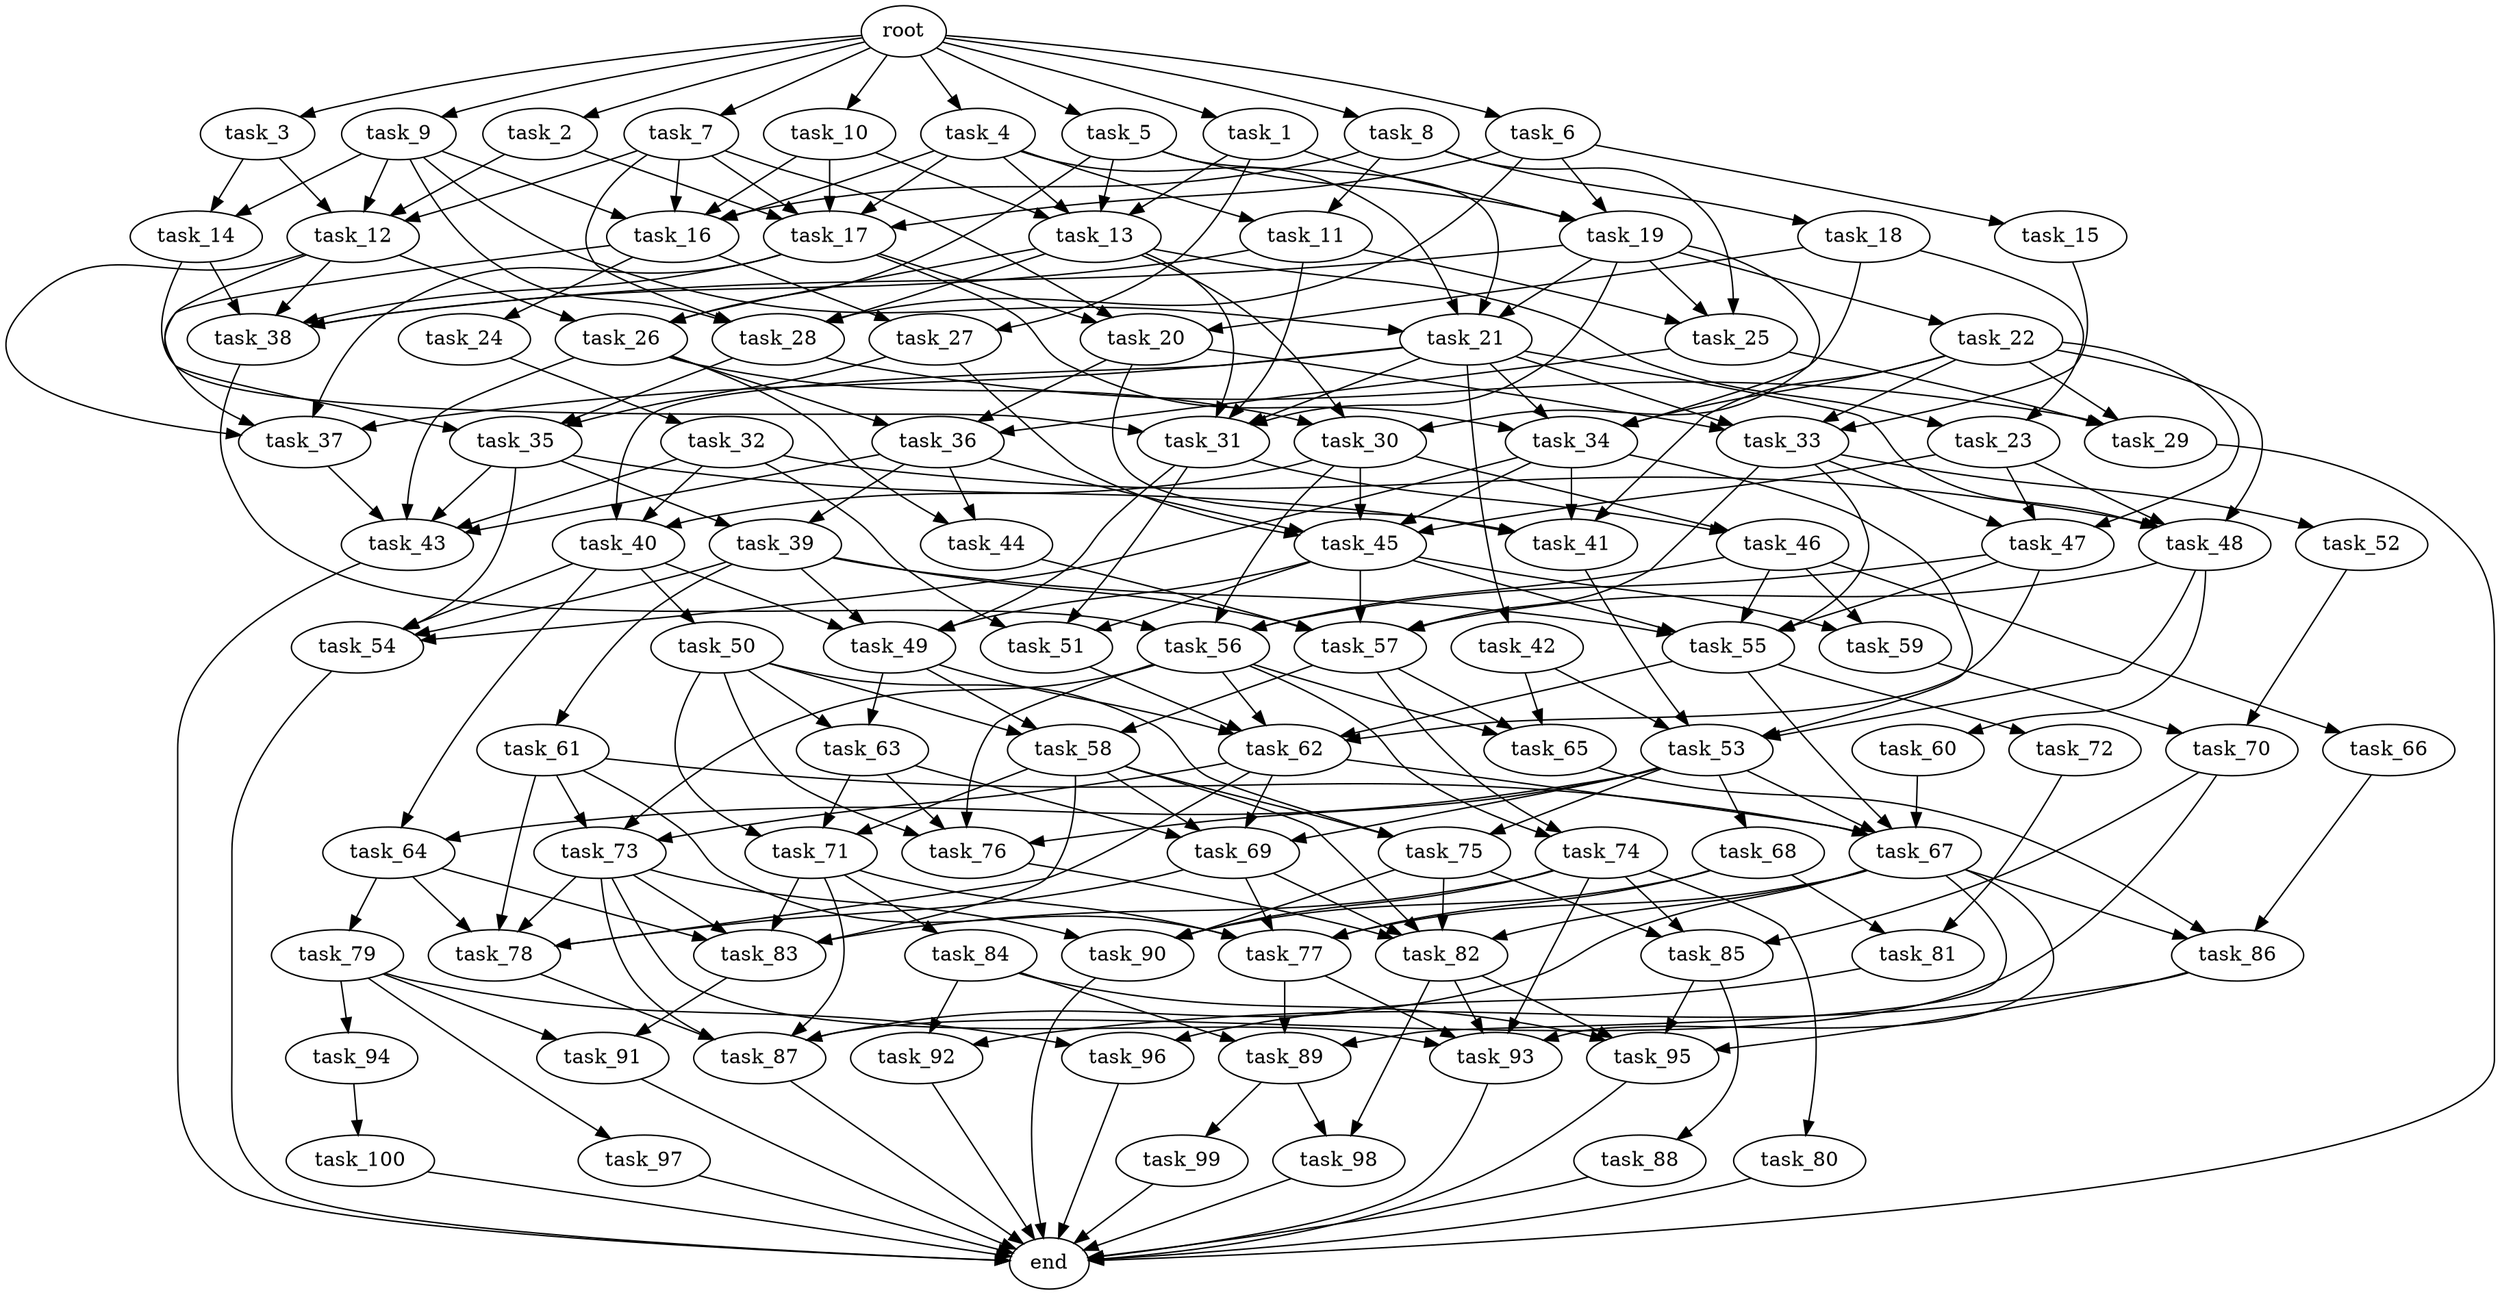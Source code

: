 digraph G {
  task_75 [size="6.475521e+10"];
  task_100 [size="2.803325e+11"];
  task_92 [size="5.243502e+11"];
  task_19 [size="3.792533e+11"];
  task_68 [size="4.275171e+11"];
  task_71 [size="1.799771e+11"];
  task_60 [size="9.500856e+11"];
  task_73 [size="6.879987e+11"];
  task_50 [size="7.804719e+11"];
  task_31 [size="5.795828e+11"];
  task_10 [size="5.630425e+11"];
  task_49 [size="1.645301e+11"];
  task_88 [size="5.513969e+11"];
  task_12 [size="7.328518e+11"];
  task_79 [size="3.677943e+11"];
  task_37 [size="2.366333e+10"];
  task_61 [size="8.274537e+11"];
  task_42 [size="2.116942e+11"];
  task_51 [size="8.428950e+11"];
  root [size="0.000000e+00"];
  task_56 [size="3.799466e+09"];
  task_95 [size="4.860593e+11"];
  task_22 [size="8.134122e+11"];
  task_32 [size="1.566720e+11"];
  task_25 [size="9.858522e+11"];
  task_99 [size="3.342433e+11"];
  task_96 [size="3.456919e+11"];
  task_36 [size="8.046112e+11"];
  task_16 [size="5.146668e+11"];
  task_33 [size="2.907850e+11"];
  task_27 [size="4.554022e+11"];
  task_89 [size="4.106958e+11"];
  end [size="0.000000e+00"];
  task_7 [size="9.458098e+11"];
  task_26 [size="5.450647e+10"];
  task_87 [size="5.489630e+11"];
  task_2 [size="3.975467e+11"];
  task_21 [size="1.787209e+10"];
  task_28 [size="1.307149e+11"];
  task_69 [size="7.365834e+11"];
  task_13 [size="7.261700e+11"];
  task_48 [size="7.181252e+11"];
  task_55 [size="6.325312e+11"];
  task_81 [size="8.151784e+11"];
  task_11 [size="7.695661e+11"];
  task_5 [size="8.701950e+11"];
  task_62 [size="8.115235e+11"];
  task_93 [size="7.611423e+11"];
  task_54 [size="6.541259e+11"];
  task_52 [size="9.791288e+11"];
  task_29 [size="1.593367e+11"];
  task_85 [size="8.930787e+11"];
  task_44 [size="9.240087e+11"];
  task_8 [size="5.717990e+11"];
  task_38 [size="6.075506e+11"];
  task_9 [size="5.824872e+11"];
  task_63 [size="9.176196e+11"];
  task_65 [size="4.682431e+11"];
  task_59 [size="4.456025e+11"];
  task_34 [size="3.275053e+11"];
  task_20 [size="8.109920e+11"];
  task_1 [size="6.315512e+11"];
  task_23 [size="6.264443e+11"];
  task_6 [size="1.522478e+11"];
  task_74 [size="1.354755e+11"];
  task_97 [size="7.901397e+11"];
  task_57 [size="7.882067e+11"];
  task_67 [size="8.589261e+10"];
  task_64 [size="9.787670e+11"];
  task_66 [size="5.066924e+10"];
  task_45 [size="5.927540e+11"];
  task_82 [size="5.076779e+11"];
  task_86 [size="1.230845e+11"];
  task_40 [size="5.510402e+11"];
  task_84 [size="9.980346e+11"];
  task_17 [size="4.669921e+11"];
  task_15 [size="2.097741e+10"];
  task_43 [size="9.877741e+11"];
  task_53 [size="5.503844e+11"];
  task_4 [size="8.795156e+11"];
  task_76 [size="2.499766e+11"];
  task_77 [size="9.766167e+11"];
  task_30 [size="6.374299e+11"];
  task_72 [size="8.842772e+11"];
  task_94 [size="5.474199e+11"];
  task_80 [size="7.429753e+11"];
  task_46 [size="2.646130e+11"];
  task_90 [size="5.983533e+11"];
  task_39 [size="6.395760e+11"];
  task_14 [size="7.003301e+11"];
  task_18 [size="9.773677e+10"];
  task_3 [size="2.363555e+11"];
  task_24 [size="9.121668e+11"];
  task_98 [size="9.755472e+11"];
  task_35 [size="6.516285e+11"];
  task_58 [size="7.761714e+11"];
  task_78 [size="5.617938e+11"];
  task_47 [size="2.214144e+11"];
  task_83 [size="1.552924e+11"];
  task_70 [size="2.316218e+11"];
  task_91 [size="4.212168e+11"];
  task_41 [size="6.064246e+11"];

  task_75 -> task_82 [size="1.015356e+08"];
  task_75 -> task_85 [size="2.976929e+08"];
  task_75 -> task_90 [size="1.495883e+08"];
  task_100 -> end [size="1.000000e-12"];
  task_92 -> end [size="1.000000e-12"];
  task_19 -> task_34 [size="8.187633e+07"];
  task_19 -> task_38 [size="1.215101e+08"];
  task_19 -> task_21 [size="4.468024e+06"];
  task_19 -> task_25 [size="3.286174e+08"];
  task_19 -> task_31 [size="1.159166e+08"];
  task_19 -> task_22 [size="8.134122e+08"];
  task_68 -> task_77 [size="1.953233e+08"];
  task_68 -> task_81 [size="4.075892e+08"];
  task_68 -> task_90 [size="1.495883e+08"];
  task_71 -> task_77 [size="1.953233e+08"];
  task_71 -> task_83 [size="3.105848e+07"];
  task_71 -> task_87 [size="1.097926e+08"];
  task_71 -> task_84 [size="9.980346e+08"];
  task_60 -> task_67 [size="1.717852e+07"];
  task_73 -> task_78 [size="1.123588e+08"];
  task_73 -> task_90 [size="1.495883e+08"];
  task_73 -> task_83 [size="3.105848e+07"];
  task_73 -> task_87 [size="1.097926e+08"];
  task_73 -> task_93 [size="1.522285e+08"];
  task_50 -> task_75 [size="2.158507e+07"];
  task_50 -> task_76 [size="6.249416e+07"];
  task_50 -> task_58 [size="2.587238e+08"];
  task_50 -> task_71 [size="5.999235e+07"];
  task_50 -> task_63 [size="4.588098e+08"];
  task_31 -> task_49 [size="4.113254e+07"];
  task_31 -> task_51 [size="2.809650e+08"];
  task_31 -> task_46 [size="1.323065e+08"];
  task_10 -> task_13 [size="1.815425e+08"];
  task_10 -> task_16 [size="1.029334e+08"];
  task_10 -> task_17 [size="9.339842e+07"];
  task_49 -> task_58 [size="2.587238e+08"];
  task_49 -> task_63 [size="4.588098e+08"];
  task_49 -> task_62 [size="1.623047e+08"];
  task_88 -> end [size="1.000000e-12"];
  task_12 -> task_37 [size="5.915833e+06"];
  task_12 -> task_35 [size="2.172095e+08"];
  task_12 -> task_26 [size="1.816882e+07"];
  task_12 -> task_38 [size="1.215101e+08"];
  task_79 -> task_91 [size="2.106084e+08"];
  task_79 -> task_94 [size="5.474199e+08"];
  task_79 -> task_96 [size="1.728460e+08"];
  task_79 -> task_97 [size="7.901397e+08"];
  task_37 -> task_43 [size="1.975548e+08"];
  task_61 -> task_77 [size="1.953233e+08"];
  task_61 -> task_78 [size="1.123588e+08"];
  task_61 -> task_73 [size="2.293329e+08"];
  task_61 -> task_67 [size="1.717852e+07"];
  task_42 -> task_53 [size="1.375961e+08"];
  task_42 -> task_65 [size="1.560810e+08"];
  task_51 -> task_62 [size="1.623047e+08"];
  root -> task_4 [size="1.000000e-12"];
  root -> task_7 [size="1.000000e-12"];
  root -> task_9 [size="1.000000e-12"];
  root -> task_1 [size="1.000000e-12"];
  root -> task_5 [size="1.000000e-12"];
  root -> task_2 [size="1.000000e-12"];
  root -> task_3 [size="1.000000e-12"];
  root -> task_6 [size="1.000000e-12"];
  root -> task_10 [size="1.000000e-12"];
  root -> task_8 [size="1.000000e-12"];
  task_56 -> task_76 [size="6.249416e+07"];
  task_56 -> task_62 [size="1.623047e+08"];
  task_56 -> task_73 [size="2.293329e+08"];
  task_56 -> task_65 [size="1.560810e+08"];
  task_56 -> task_74 [size="6.773777e+07"];
  task_95 -> end [size="1.000000e-12"];
  task_22 -> task_34 [size="8.187633e+07"];
  task_22 -> task_47 [size="7.380480e+07"];
  task_22 -> task_33 [size="7.269625e+07"];
  task_22 -> task_48 [size="1.795313e+08"];
  task_22 -> task_41 [size="1.516061e+08"];
  task_22 -> task_29 [size="5.311225e+07"];
  task_32 -> task_48 [size="1.795313e+08"];
  task_32 -> task_43 [size="1.975548e+08"];
  task_32 -> task_40 [size="1.836801e+08"];
  task_32 -> task_51 [size="2.809650e+08"];
  task_25 -> task_36 [size="2.682037e+08"];
  task_25 -> task_29 [size="5.311225e+07"];
  task_99 -> end [size="1.000000e-12"];
  task_96 -> end [size="1.000000e-12"];
  task_36 -> task_45 [size="1.185508e+08"];
  task_36 -> task_43 [size="1.975548e+08"];
  task_36 -> task_39 [size="3.197880e+08"];
  task_36 -> task_44 [size="4.620043e+08"];
  task_16 -> task_37 [size="5.915833e+06"];
  task_16 -> task_24 [size="9.121668e+08"];
  task_16 -> task_27 [size="2.277011e+08"];
  task_33 -> task_47 [size="7.380480e+07"];
  task_33 -> task_57 [size="1.576413e+08"];
  task_33 -> task_55 [size="1.265062e+08"];
  task_33 -> task_52 [size="9.791288e+08"];
  task_27 -> task_45 [size="1.185508e+08"];
  task_27 -> task_35 [size="2.172095e+08"];
  task_89 -> task_98 [size="4.877736e+08"];
  task_89 -> task_99 [size="3.342433e+08"];
  task_7 -> task_12 [size="1.832129e+08"];
  task_7 -> task_17 [size="9.339842e+07"];
  task_7 -> task_28 [size="3.267873e+07"];
  task_7 -> task_16 [size="1.029334e+08"];
  task_7 -> task_20 [size="2.703307e+08"];
  task_26 -> task_36 [size="2.682037e+08"];
  task_26 -> task_43 [size="1.975548e+08"];
  task_26 -> task_30 [size="2.124766e+08"];
  task_26 -> task_44 [size="4.620043e+08"];
  task_87 -> end [size="1.000000e-12"];
  task_2 -> task_17 [size="9.339842e+07"];
  task_2 -> task_12 [size="1.832129e+08"];
  task_21 -> task_34 [size="8.187633e+07"];
  task_21 -> task_37 [size="5.915833e+06"];
  task_21 -> task_42 [size="2.116942e+08"];
  task_21 -> task_40 [size="1.836801e+08"];
  task_21 -> task_33 [size="7.269625e+07"];
  task_21 -> task_48 [size="1.795313e+08"];
  task_21 -> task_31 [size="1.159166e+08"];
  task_28 -> task_35 [size="2.172095e+08"];
  task_28 -> task_29 [size="5.311225e+07"];
  task_69 -> task_77 [size="1.953233e+08"];
  task_69 -> task_78 [size="1.123588e+08"];
  task_69 -> task_82 [size="1.015356e+08"];
  task_13 -> task_31 [size="1.159166e+08"];
  task_13 -> task_26 [size="1.816882e+07"];
  task_13 -> task_28 [size="3.267873e+07"];
  task_13 -> task_30 [size="2.124766e+08"];
  task_13 -> task_23 [size="3.132222e+08"];
  task_48 -> task_53 [size="1.375961e+08"];
  task_48 -> task_57 [size="1.576413e+08"];
  task_48 -> task_60 [size="9.500856e+08"];
  task_55 -> task_72 [size="8.842772e+08"];
  task_55 -> task_62 [size="1.623047e+08"];
  task_55 -> task_67 [size="1.717852e+07"];
  task_81 -> task_96 [size="1.728460e+08"];
  task_11 -> task_31 [size="1.159166e+08"];
  task_11 -> task_25 [size="3.286174e+08"];
  task_11 -> task_38 [size="1.215101e+08"];
  task_5 -> task_13 [size="1.815425e+08"];
  task_5 -> task_26 [size="1.816882e+07"];
  task_5 -> task_19 [size="1.264178e+08"];
  task_5 -> task_21 [size="4.468024e+06"];
  task_62 -> task_69 [size="1.841458e+08"];
  task_62 -> task_78 [size="1.123588e+08"];
  task_62 -> task_73 [size="2.293329e+08"];
  task_62 -> task_67 [size="1.717852e+07"];
  task_93 -> end [size="1.000000e-12"];
  task_54 -> end [size="1.000000e-12"];
  task_52 -> task_70 [size="1.158109e+08"];
  task_29 -> end [size="1.000000e-12"];
  task_85 -> task_88 [size="5.513969e+08"];
  task_85 -> task_95 [size="1.215148e+08"];
  task_44 -> task_57 [size="1.576413e+08"];
  task_8 -> task_25 [size="3.286174e+08"];
  task_8 -> task_16 [size="1.029334e+08"];
  task_8 -> task_11 [size="3.847830e+08"];
  task_8 -> task_18 [size="9.773677e+07"];
  task_38 -> task_56 [size="9.498664e+05"];
  task_9 -> task_12 [size="1.832129e+08"];
  task_9 -> task_21 [size="4.468024e+06"];
  task_9 -> task_28 [size="3.267873e+07"];
  task_9 -> task_16 [size="1.029334e+08"];
  task_9 -> task_14 [size="3.501650e+08"];
  task_63 -> task_69 [size="1.841458e+08"];
  task_63 -> task_76 [size="6.249416e+07"];
  task_63 -> task_71 [size="5.999235e+07"];
  task_65 -> task_86 [size="4.102817e+07"];
  task_59 -> task_70 [size="1.158109e+08"];
  task_34 -> task_45 [size="1.185508e+08"];
  task_34 -> task_41 [size="1.516061e+08"];
  task_34 -> task_54 [size="1.635315e+08"];
  task_34 -> task_53 [size="1.375961e+08"];
  task_20 -> task_36 [size="2.682037e+08"];
  task_20 -> task_33 [size="7.269625e+07"];
  task_20 -> task_41 [size="1.516061e+08"];
  task_1 -> task_13 [size="1.815425e+08"];
  task_1 -> task_19 [size="1.264178e+08"];
  task_1 -> task_27 [size="2.277011e+08"];
  task_23 -> task_45 [size="1.185508e+08"];
  task_23 -> task_48 [size="1.795313e+08"];
  task_23 -> task_47 [size="7.380480e+07"];
  task_6 -> task_17 [size="9.339842e+07"];
  task_6 -> task_15 [size="2.097741e+07"];
  task_6 -> task_28 [size="3.267873e+07"];
  task_6 -> task_19 [size="1.264178e+08"];
  task_74 -> task_80 [size="7.429753e+08"];
  task_74 -> task_90 [size="1.495883e+08"];
  task_74 -> task_83 [size="3.105848e+07"];
  task_74 -> task_85 [size="2.976929e+08"];
  task_74 -> task_93 [size="1.522285e+08"];
  task_97 -> end [size="1.000000e-12"];
  task_57 -> task_58 [size="2.587238e+08"];
  task_57 -> task_65 [size="1.560810e+08"];
  task_57 -> task_74 [size="6.773777e+07"];
  task_67 -> task_77 [size="1.953233e+08"];
  task_67 -> task_82 [size="1.015356e+08"];
  task_67 -> task_86 [size="4.102817e+07"];
  task_67 -> task_87 [size="1.097926e+08"];
  task_67 -> task_93 [size="1.522285e+08"];
  task_67 -> task_89 [size="1.368986e+08"];
  task_64 -> task_78 [size="1.123588e+08"];
  task_64 -> task_83 [size="3.105848e+07"];
  task_64 -> task_79 [size="3.677943e+08"];
  task_66 -> task_86 [size="4.102817e+07"];
  task_45 -> task_49 [size="4.113254e+07"];
  task_45 -> task_57 [size="1.576413e+08"];
  task_45 -> task_51 [size="2.809650e+08"];
  task_45 -> task_55 [size="1.265062e+08"];
  task_45 -> task_59 [size="2.228013e+08"];
  task_82 -> task_98 [size="4.877736e+08"];
  task_82 -> task_95 [size="1.215148e+08"];
  task_82 -> task_93 [size="1.522285e+08"];
  task_86 -> task_92 [size="2.621751e+08"];
  task_86 -> task_95 [size="1.215148e+08"];
  task_40 -> task_49 [size="4.113254e+07"];
  task_40 -> task_50 [size="7.804719e+08"];
  task_40 -> task_54 [size="1.635315e+08"];
  task_40 -> task_64 [size="4.893835e+08"];
  task_84 -> task_92 [size="2.621751e+08"];
  task_84 -> task_89 [size="1.368986e+08"];
  task_84 -> task_95 [size="1.215148e+08"];
  task_17 -> task_34 [size="8.187633e+07"];
  task_17 -> task_37 [size="5.915833e+06"];
  task_17 -> task_38 [size="1.215101e+08"];
  task_17 -> task_20 [size="2.703307e+08"];
  task_15 -> task_33 [size="7.269625e+07"];
  task_43 -> end [size="1.000000e-12"];
  task_53 -> task_69 [size="1.841458e+08"];
  task_53 -> task_75 [size="2.158507e+07"];
  task_53 -> task_67 [size="1.717852e+07"];
  task_53 -> task_68 [size="4.275171e+08"];
  task_53 -> task_76 [size="6.249416e+07"];
  task_53 -> task_64 [size="4.893835e+08"];
  task_4 -> task_13 [size="1.815425e+08"];
  task_4 -> task_17 [size="9.339842e+07"];
  task_4 -> task_16 [size="1.029334e+08"];
  task_4 -> task_11 [size="3.847830e+08"];
  task_4 -> task_21 [size="4.468024e+06"];
  task_76 -> task_82 [size="1.015356e+08"];
  task_77 -> task_89 [size="1.368986e+08"];
  task_77 -> task_93 [size="1.522285e+08"];
  task_30 -> task_45 [size="1.185508e+08"];
  task_30 -> task_40 [size="1.836801e+08"];
  task_30 -> task_56 [size="9.498664e+05"];
  task_30 -> task_46 [size="1.323065e+08"];
  task_72 -> task_81 [size="4.075892e+08"];
  task_94 -> task_100 [size="2.803325e+08"];
  task_80 -> end [size="1.000000e-12"];
  task_46 -> task_66 [size="5.066924e+07"];
  task_46 -> task_56 [size="9.498664e+05"];
  task_46 -> task_55 [size="1.265062e+08"];
  task_46 -> task_59 [size="2.228013e+08"];
  task_90 -> end [size="1.000000e-12"];
  task_39 -> task_49 [size="4.113254e+07"];
  task_39 -> task_61 [size="8.274537e+08"];
  task_39 -> task_54 [size="1.635315e+08"];
  task_39 -> task_57 [size="1.576413e+08"];
  task_39 -> task_55 [size="1.265062e+08"];
  task_14 -> task_31 [size="1.159166e+08"];
  task_14 -> task_38 [size="1.215101e+08"];
  task_18 -> task_20 [size="2.703307e+08"];
  task_18 -> task_30 [size="2.124766e+08"];
  task_18 -> task_23 [size="3.132222e+08"];
  task_3 -> task_12 [size="1.832129e+08"];
  task_3 -> task_14 [size="3.501650e+08"];
  task_24 -> task_32 [size="1.566720e+08"];
  task_98 -> end [size="1.000000e-12"];
  task_35 -> task_41 [size="1.516061e+08"];
  task_35 -> task_54 [size="1.635315e+08"];
  task_35 -> task_43 [size="1.975548e+08"];
  task_35 -> task_39 [size="3.197880e+08"];
  task_58 -> task_69 [size="1.841458e+08"];
  task_58 -> task_75 [size="2.158507e+07"];
  task_58 -> task_82 [size="1.015356e+08"];
  task_58 -> task_71 [size="5.999235e+07"];
  task_58 -> task_83 [size="3.105848e+07"];
  task_78 -> task_87 [size="1.097926e+08"];
  task_47 -> task_56 [size="9.498664e+05"];
  task_47 -> task_55 [size="1.265062e+08"];
  task_47 -> task_62 [size="1.623047e+08"];
  task_83 -> task_91 [size="2.106084e+08"];
  task_70 -> task_85 [size="2.976929e+08"];
  task_70 -> task_87 [size="1.097926e+08"];
  task_91 -> end [size="1.000000e-12"];
  task_41 -> task_53 [size="1.375961e+08"];
}
